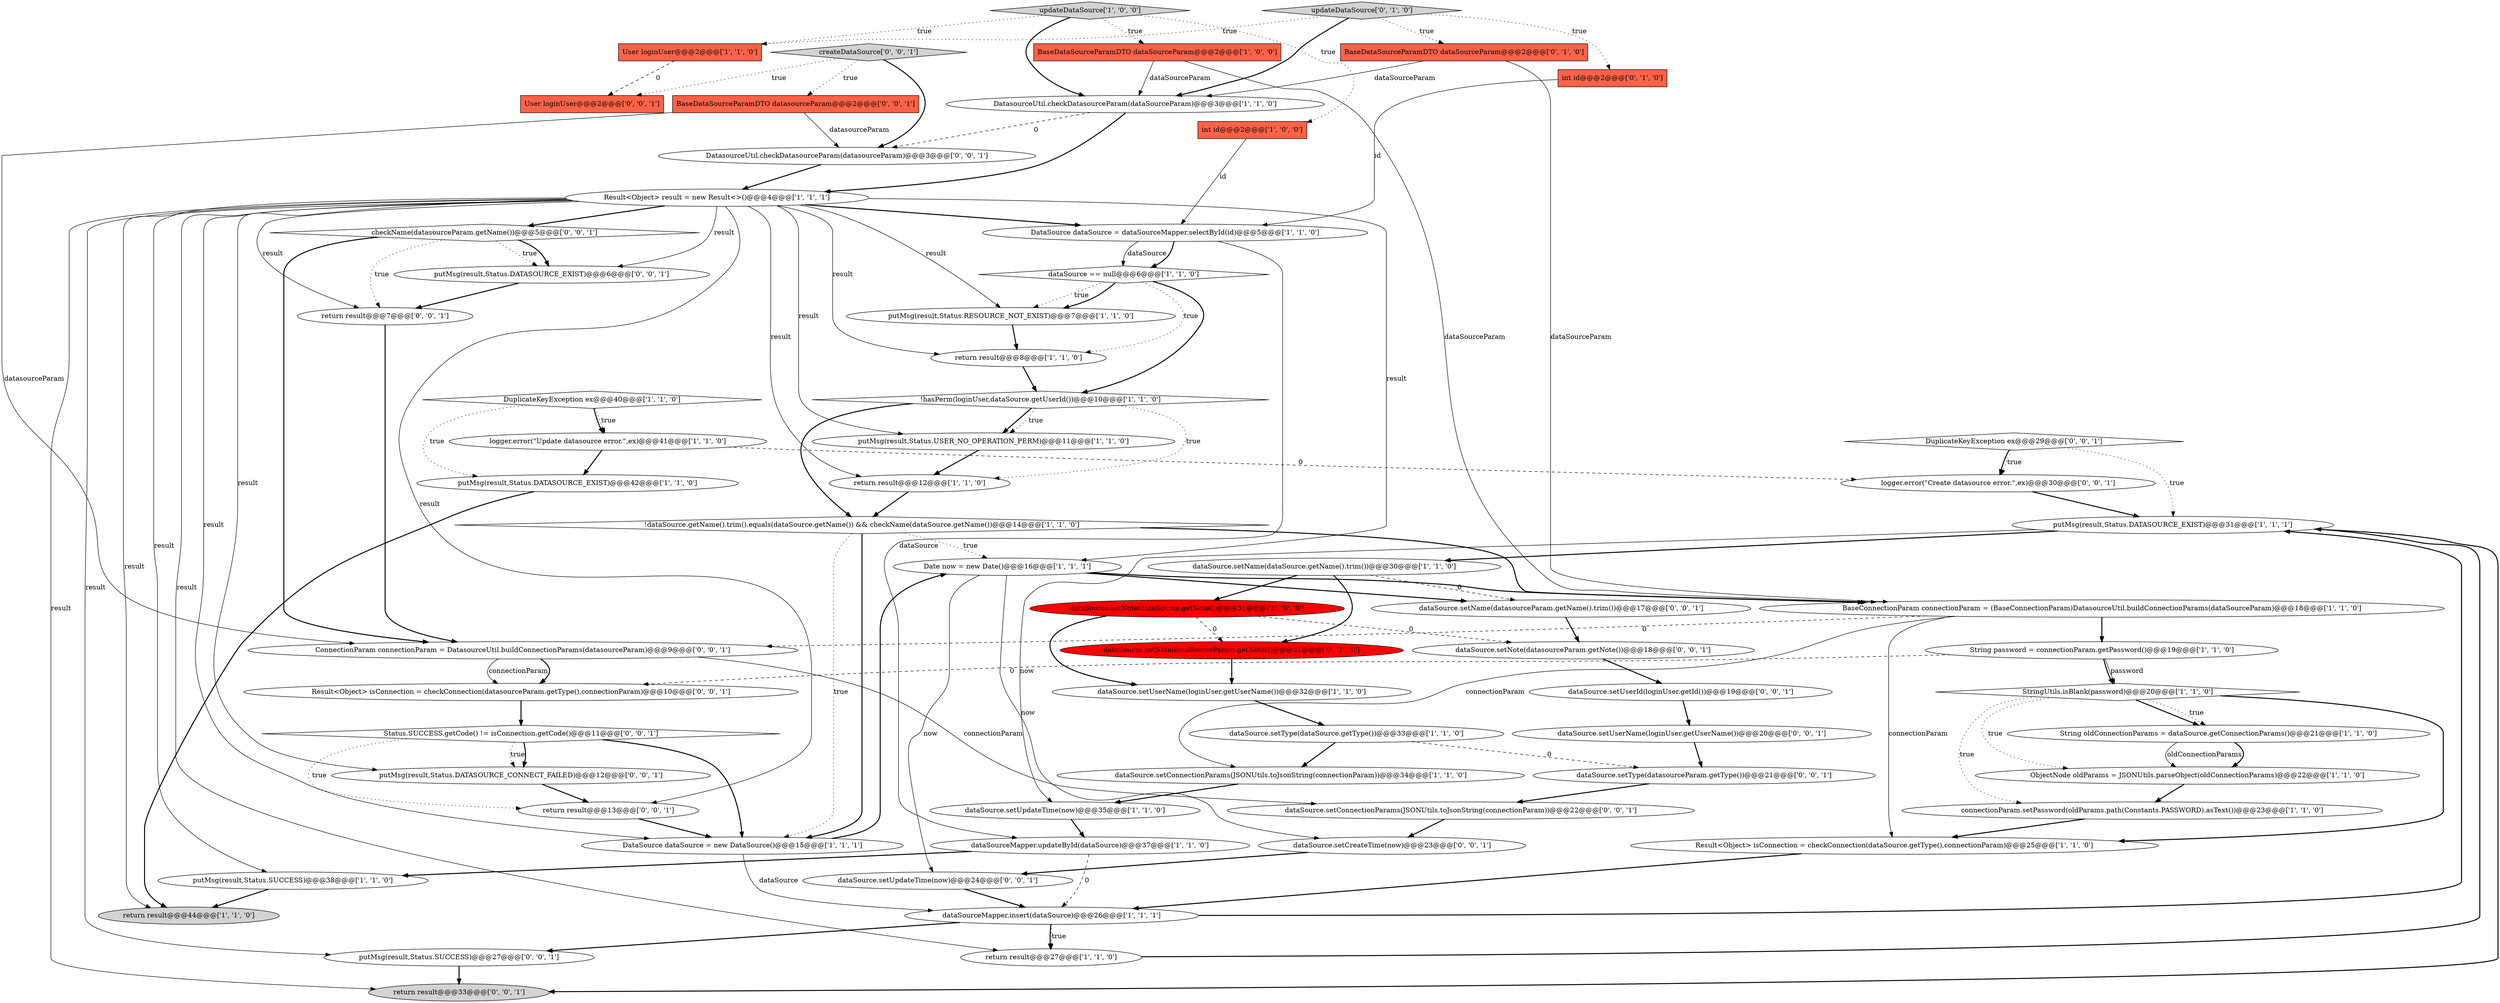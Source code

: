digraph {
61 [style = filled, label = "logger.error(\"Create datasource error.\",ex)@@@30@@@['0', '0', '1']", fillcolor = white, shape = ellipse image = "AAA0AAABBB3BBB"];
38 [style = filled, label = "dataSource.setNote(dataSourceParam.getNote())@@@31@@@['0', '1', '0']", fillcolor = red, shape = ellipse image = "AAA1AAABBB2BBB"];
56 [style = filled, label = "return result@@@33@@@['0', '0', '1']", fillcolor = lightgray, shape = ellipse image = "AAA0AAABBB3BBB"];
23 [style = filled, label = "StringUtils.isBlank(password)@@@20@@@['1', '1', '0']", fillcolor = white, shape = diamond image = "AAA0AAABBB1BBB"];
10 [style = filled, label = "Date now = new Date()@@@16@@@['1', '1', '1']", fillcolor = white, shape = ellipse image = "AAA0AAABBB1BBB"];
35 [style = filled, label = "connectionParam.setPassword(oldParams.path(Constants.PASSWORD).asText())@@@23@@@['1', '1', '0']", fillcolor = white, shape = ellipse image = "AAA0AAABBB1BBB"];
5 [style = filled, label = "return result@@@12@@@['1', '1', '0']", fillcolor = white, shape = ellipse image = "AAA0AAABBB1BBB"];
59 [style = filled, label = "DatasourceUtil.checkDatasourceParam(datasourceParam)@@@3@@@['0', '0', '1']", fillcolor = white, shape = ellipse image = "AAA0AAABBB3BBB"];
51 [style = filled, label = "dataSource.setNote(datasourceParam.getNote())@@@18@@@['0', '0', '1']", fillcolor = white, shape = ellipse image = "AAA0AAABBB3BBB"];
62 [style = filled, label = "dataSource.setUpdateTime(now)@@@24@@@['0', '0', '1']", fillcolor = white, shape = ellipse image = "AAA0AAABBB3BBB"];
40 [style = filled, label = "int id@@@2@@@['0', '1', '0']", fillcolor = tomato, shape = box image = "AAA0AAABBB2BBB"];
19 [style = filled, label = "BaseDataSourceParamDTO dataSourceParam@@@2@@@['1', '0', '0']", fillcolor = tomato, shape = box image = "AAA0AAABBB1BBB"];
28 [style = filled, label = "!dataSource.getName().trim().equals(dataSource.getName()) && checkName(dataSource.getName())@@@14@@@['1', '1', '0']", fillcolor = white, shape = diamond image = "AAA0AAABBB1BBB"];
55 [style = filled, label = "DuplicateKeyException ex@@@29@@@['0', '0', '1']", fillcolor = white, shape = diamond image = "AAA0AAABBB3BBB"];
43 [style = filled, label = "dataSource.setUserName(loginUser.getUserName())@@@20@@@['0', '0', '1']", fillcolor = white, shape = ellipse image = "AAA0AAABBB3BBB"];
63 [style = filled, label = "User loginUser@@@2@@@['0', '0', '1']", fillcolor = tomato, shape = box image = "AAA0AAABBB3BBB"];
32 [style = filled, label = "dataSource == null@@@6@@@['1', '1', '0']", fillcolor = white, shape = diamond image = "AAA0AAABBB1BBB"];
48 [style = filled, label = "Status.SUCCESS.getCode() != isConnection.getCode()@@@11@@@['0', '0', '1']", fillcolor = white, shape = diamond image = "AAA0AAABBB3BBB"];
2 [style = filled, label = "putMsg(result,Status.DATASOURCE_EXIST)@@@31@@@['1', '1', '1']", fillcolor = white, shape = ellipse image = "AAA0AAABBB1BBB"];
31 [style = filled, label = "DuplicateKeyException ex@@@40@@@['1', '1', '0']", fillcolor = white, shape = diamond image = "AAA0AAABBB1BBB"];
24 [style = filled, label = "dataSource.setNote(dataSource.getNote())@@@31@@@['1', '0', '0']", fillcolor = red, shape = ellipse image = "AAA1AAABBB1BBB"];
58 [style = filled, label = "return result@@@13@@@['0', '0', '1']", fillcolor = white, shape = ellipse image = "AAA0AAABBB3BBB"];
21 [style = filled, label = "!hasPerm(loginUser,dataSource.getUserId())@@@10@@@['1', '1', '0']", fillcolor = white, shape = diamond image = "AAA0AAABBB1BBB"];
13 [style = filled, label = "dataSource.setName(dataSource.getName().trim())@@@30@@@['1', '1', '0']", fillcolor = white, shape = ellipse image = "AAA0AAABBB1BBB"];
52 [style = filled, label = "dataSource.setCreateTime(now)@@@23@@@['0', '0', '1']", fillcolor = white, shape = ellipse image = "AAA0AAABBB3BBB"];
26 [style = filled, label = "Result<Object> result = new Result<>()@@@4@@@['1', '1', '1']", fillcolor = white, shape = ellipse image = "AAA0AAABBB1BBB"];
39 [style = filled, label = "BaseDataSourceParamDTO dataSourceParam@@@2@@@['0', '1', '0']", fillcolor = tomato, shape = box image = "AAA0AAABBB2BBB"];
6 [style = filled, label = "dataSource.setConnectionParams(JSONUtils.toJsonString(connectionParam))@@@34@@@['1', '1', '0']", fillcolor = white, shape = ellipse image = "AAA0AAABBB1BBB"];
46 [style = filled, label = "BaseDataSourceParamDTO datasourceParam@@@2@@@['0', '0', '1']", fillcolor = tomato, shape = box image = "AAA0AAABBB3BBB"];
12 [style = filled, label = "dataSourceMapper.insert(dataSource)@@@26@@@['1', '1', '1']", fillcolor = white, shape = ellipse image = "AAA0AAABBB1BBB"];
3 [style = filled, label = "return result@@@44@@@['1', '1', '0']", fillcolor = lightgray, shape = ellipse image = "AAA0AAABBB1BBB"];
8 [style = filled, label = "Result<Object> isConnection = checkConnection(dataSource.getType(),connectionParam)@@@25@@@['1', '1', '0']", fillcolor = white, shape = ellipse image = "AAA0AAABBB1BBB"];
0 [style = filled, label = "dataSource.setUserName(loginUser.getUserName())@@@32@@@['1', '1', '0']", fillcolor = white, shape = ellipse image = "AAA0AAABBB1BBB"];
15 [style = filled, label = "dataSource.setType(dataSource.getType())@@@33@@@['1', '1', '0']", fillcolor = white, shape = ellipse image = "AAA0AAABBB1BBB"];
33 [style = filled, label = "dataSourceMapper.updateById(dataSource)@@@37@@@['1', '1', '0']", fillcolor = white, shape = ellipse image = "AAA0AAABBB1BBB"];
45 [style = filled, label = "dataSource.setName(datasourceParam.getName().trim())@@@17@@@['0', '0', '1']", fillcolor = white, shape = ellipse image = "AAA0AAABBB3BBB"];
25 [style = filled, label = "BaseConnectionParam connectionParam = (BaseConnectionParam)DatasourceUtil.buildConnectionParams(dataSourceParam)@@@18@@@['1', '1', '0']", fillcolor = white, shape = ellipse image = "AAA0AAABBB1BBB"];
54 [style = filled, label = "Result<Object> isConnection = checkConnection(datasourceParam.getType(),connectionParam)@@@10@@@['0', '0', '1']", fillcolor = white, shape = ellipse image = "AAA0AAABBB3BBB"];
34 [style = filled, label = "putMsg(result,Status.USER_NO_OPERATION_PERM)@@@11@@@['1', '1', '0']", fillcolor = white, shape = ellipse image = "AAA0AAABBB1BBB"];
65 [style = filled, label = "createDataSource['0', '0', '1']", fillcolor = lightgray, shape = diamond image = "AAA0AAABBB3BBB"];
1 [style = filled, label = "putMsg(result,Status.SUCCESS)@@@38@@@['1', '1', '0']", fillcolor = white, shape = ellipse image = "AAA0AAABBB1BBB"];
30 [style = filled, label = "DataSource dataSource = new DataSource()@@@15@@@['1', '1', '1']", fillcolor = white, shape = ellipse image = "AAA0AAABBB1BBB"];
41 [style = filled, label = "updateDataSource['0', '1', '0']", fillcolor = lightgray, shape = diamond image = "AAA0AAABBB2BBB"];
11 [style = filled, label = "return result@@@27@@@['1', '1', '0']", fillcolor = white, shape = ellipse image = "AAA0AAABBB1BBB"];
9 [style = filled, label = "int id@@@2@@@['1', '0', '0']", fillcolor = tomato, shape = box image = "AAA0AAABBB1BBB"];
18 [style = filled, label = "ObjectNode oldParams = JSONUtils.parseObject(oldConnectionParams)@@@22@@@['1', '1', '0']", fillcolor = white, shape = ellipse image = "AAA0AAABBB1BBB"];
53 [style = filled, label = "putMsg(result,Status.DATASOURCE_CONNECT_FAILED)@@@12@@@['0', '0', '1']", fillcolor = white, shape = ellipse image = "AAA0AAABBB3BBB"];
50 [style = filled, label = "return result@@@7@@@['0', '0', '1']", fillcolor = white, shape = ellipse image = "AAA0AAABBB3BBB"];
14 [style = filled, label = "DatasourceUtil.checkDatasourceParam(dataSourceParam)@@@3@@@['1', '1', '0']", fillcolor = white, shape = ellipse image = "AAA0AAABBB1BBB"];
20 [style = filled, label = "User loginUser@@@2@@@['1', '1', '0']", fillcolor = tomato, shape = box image = "AAA0AAABBB1BBB"];
22 [style = filled, label = "String password = connectionParam.getPassword()@@@19@@@['1', '1', '0']", fillcolor = white, shape = ellipse image = "AAA0AAABBB1BBB"];
36 [style = filled, label = "putMsg(result,Status.RESOURCE_NOT_EXIST)@@@7@@@['1', '1', '0']", fillcolor = white, shape = ellipse image = "AAA0AAABBB1BBB"];
44 [style = filled, label = "ConnectionParam connectionParam = DatasourceUtil.buildConnectionParams(datasourceParam)@@@9@@@['0', '0', '1']", fillcolor = white, shape = ellipse image = "AAA0AAABBB3BBB"];
60 [style = filled, label = "dataSource.setConnectionParams(JSONUtils.toJsonString(connectionParam))@@@22@@@['0', '0', '1']", fillcolor = white, shape = ellipse image = "AAA0AAABBB3BBB"];
17 [style = filled, label = "String oldConnectionParams = dataSource.getConnectionParams()@@@21@@@['1', '1', '0']", fillcolor = white, shape = ellipse image = "AAA0AAABBB1BBB"];
47 [style = filled, label = "putMsg(result,Status.DATASOURCE_EXIST)@@@6@@@['0', '0', '1']", fillcolor = white, shape = ellipse image = "AAA0AAABBB3BBB"];
7 [style = filled, label = "updateDataSource['1', '0', '0']", fillcolor = lightgray, shape = diamond image = "AAA0AAABBB1BBB"];
57 [style = filled, label = "checkName(datasourceParam.getName())@@@5@@@['0', '0', '1']", fillcolor = white, shape = diamond image = "AAA0AAABBB3BBB"];
64 [style = filled, label = "dataSource.setUserId(loginUser.getId())@@@19@@@['0', '0', '1']", fillcolor = white, shape = ellipse image = "AAA0AAABBB3BBB"];
42 [style = filled, label = "dataSource.setType(datasourceParam.getType())@@@21@@@['0', '0', '1']", fillcolor = white, shape = ellipse image = "AAA0AAABBB3BBB"];
4 [style = filled, label = "return result@@@8@@@['1', '1', '0']", fillcolor = white, shape = ellipse image = "AAA0AAABBB1BBB"];
29 [style = filled, label = "logger.error(\"Update datasource error.\",ex)@@@41@@@['1', '1', '0']", fillcolor = white, shape = ellipse image = "AAA0AAABBB1BBB"];
37 [style = filled, label = "putMsg(result,Status.DATASOURCE_EXIST)@@@42@@@['1', '1', '0']", fillcolor = white, shape = ellipse image = "AAA0AAABBB1BBB"];
27 [style = filled, label = "dataSource.setUpdateTime(now)@@@35@@@['1', '1', '0']", fillcolor = white, shape = ellipse image = "AAA0AAABBB1BBB"];
49 [style = filled, label = "putMsg(result,Status.SUCCESS)@@@27@@@['0', '0', '1']", fillcolor = white, shape = ellipse image = "AAA0AAABBB3BBB"];
16 [style = filled, label = "DataSource dataSource = dataSourceMapper.selectById(id)@@@5@@@['1', '1', '0']", fillcolor = white, shape = ellipse image = "AAA0AAABBB1BBB"];
10->52 [style = solid, label="now"];
46->59 [style = solid, label="datasourceParam"];
26->49 [style = solid, label="result"];
25->22 [style = bold, label=""];
58->30 [style = bold, label=""];
50->44 [style = bold, label=""];
9->16 [style = solid, label="id"];
25->6 [style = solid, label="connectionParam"];
48->53 [style = dotted, label="true"];
43->42 [style = bold, label=""];
46->44 [style = solid, label="datasourceParam"];
53->58 [style = bold, label=""];
30->12 [style = solid, label="dataSource"];
42->60 [style = bold, label=""];
5->28 [style = bold, label=""];
0->15 [style = bold, label=""];
21->28 [style = bold, label=""];
37->3 [style = bold, label=""];
7->14 [style = bold, label=""];
13->45 [style = dashed, label="0"];
28->30 [style = dotted, label="true"];
12->2 [style = bold, label=""];
41->40 [style = dotted, label="true"];
23->18 [style = dotted, label="true"];
16->33 [style = solid, label="dataSource"];
16->32 [style = solid, label="dataSource"];
26->57 [style = bold, label=""];
35->8 [style = bold, label=""];
10->62 [style = solid, label="now"];
18->35 [style = bold, label=""];
28->25 [style = bold, label=""];
49->56 [style = bold, label=""];
23->17 [style = bold, label=""];
44->54 [style = solid, label="connectionParam"];
26->3 [style = solid, label="result"];
26->10 [style = solid, label="result"];
27->33 [style = bold, label=""];
23->17 [style = dotted, label="true"];
64->43 [style = bold, label=""];
59->26 [style = bold, label=""];
21->5 [style = dotted, label="true"];
26->1 [style = solid, label="result"];
28->10 [style = dotted, label="true"];
26->5 [style = solid, label="result"];
28->30 [style = bold, label=""];
24->0 [style = bold, label=""];
36->4 [style = bold, label=""];
12->11 [style = bold, label=""];
4->21 [style = bold, label=""];
24->51 [style = dashed, label="0"];
31->29 [style = bold, label=""];
26->34 [style = solid, label="result"];
16->32 [style = bold, label=""];
65->46 [style = dotted, label="true"];
26->58 [style = solid, label="result"];
32->36 [style = dotted, label="true"];
23->8 [style = bold, label=""];
57->47 [style = dotted, label="true"];
22->23 [style = bold, label=""];
44->60 [style = solid, label="connectionParam"];
12->11 [style = dotted, label="true"];
26->16 [style = bold, label=""];
22->23 [style = solid, label="password"];
57->50 [style = dotted, label="true"];
10->25 [style = bold, label=""];
19->25 [style = solid, label="dataSourceParam"];
10->45 [style = bold, label=""];
38->0 [style = bold, label=""];
30->10 [style = bold, label=""];
32->36 [style = bold, label=""];
61->2 [style = bold, label=""];
52->62 [style = bold, label=""];
26->56 [style = solid, label="result"];
31->29 [style = dotted, label="true"];
39->25 [style = solid, label="dataSourceParam"];
26->4 [style = solid, label="result"];
26->11 [style = solid, label="result"];
24->38 [style = dashed, label="0"];
22->54 [style = dashed, label="0"];
44->54 [style = bold, label=""];
13->24 [style = bold, label=""];
32->4 [style = dotted, label="true"];
45->51 [style = bold, label=""];
21->34 [style = bold, label=""];
1->3 [style = bold, label=""];
55->61 [style = dotted, label="true"];
26->53 [style = solid, label="result"];
29->37 [style = bold, label=""];
48->58 [style = dotted, label="true"];
47->50 [style = bold, label=""];
29->61 [style = dashed, label="0"];
55->61 [style = bold, label=""];
12->49 [style = bold, label=""];
6->27 [style = bold, label=""];
40->16 [style = solid, label="id"];
51->64 [style = bold, label=""];
26->36 [style = solid, label="result"];
23->35 [style = dotted, label="true"];
14->59 [style = dashed, label="0"];
60->52 [style = bold, label=""];
57->47 [style = bold, label=""];
48->30 [style = bold, label=""];
25->44 [style = dashed, label="0"];
8->12 [style = bold, label=""];
41->14 [style = bold, label=""];
17->18 [style = solid, label="oldConnectionParams"];
25->8 [style = solid, label="connectionParam"];
39->14 [style = solid, label="dataSourceParam"];
32->21 [style = bold, label=""];
20->63 [style = dashed, label="0"];
31->37 [style = dotted, label="true"];
26->47 [style = solid, label="result"];
26->30 [style = solid, label="result"];
7->19 [style = dotted, label="true"];
34->5 [style = bold, label=""];
26->50 [style = solid, label="result"];
54->48 [style = bold, label=""];
21->34 [style = dotted, label="true"];
15->6 [style = bold, label=""];
33->1 [style = bold, label=""];
2->27 [style = solid, label="now"];
48->53 [style = bold, label=""];
41->39 [style = dotted, label="true"];
7->9 [style = dotted, label="true"];
55->2 [style = dotted, label="true"];
33->12 [style = dashed, label="0"];
11->2 [style = bold, label=""];
41->20 [style = dotted, label="true"];
15->42 [style = dashed, label="0"];
2->13 [style = bold, label=""];
7->20 [style = dotted, label="true"];
14->26 [style = bold, label=""];
62->12 [style = bold, label=""];
65->59 [style = bold, label=""];
57->44 [style = bold, label=""];
13->38 [style = bold, label=""];
2->56 [style = bold, label=""];
65->63 [style = dotted, label="true"];
19->14 [style = solid, label="dataSourceParam"];
17->18 [style = bold, label=""];
}
